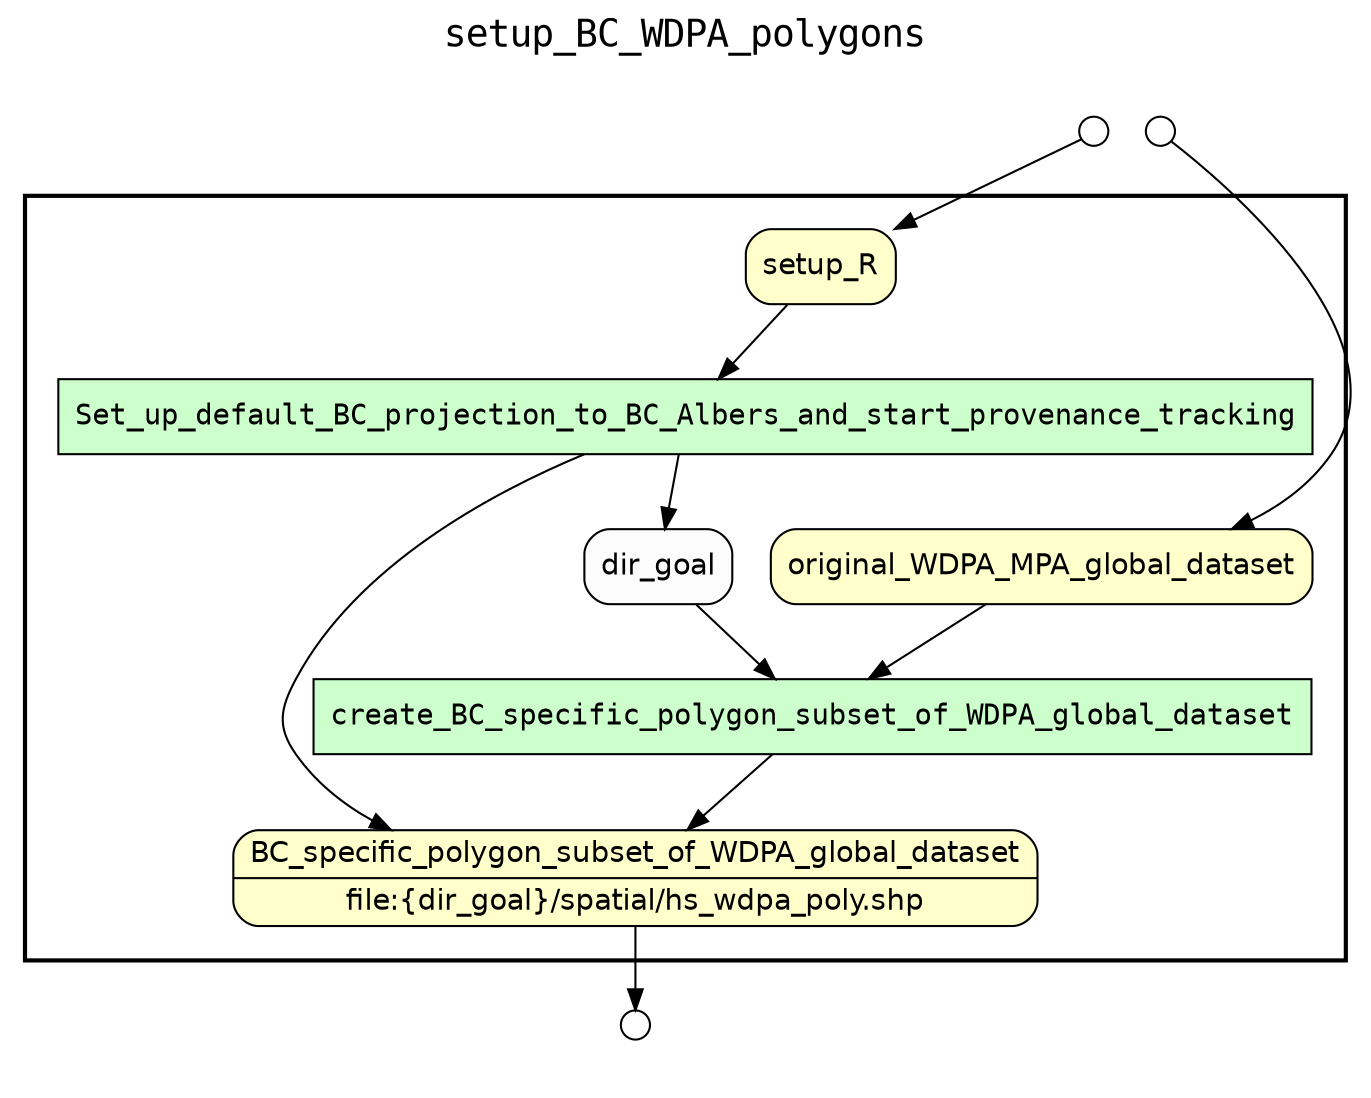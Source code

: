 digraph Workflow {
rankdir=TB
fontname=Courier; fontsize=18; labelloc=t
label=setup_BC_WDPA_polygons
subgraph cluster_workflow_box_outer { label=""; color=black; penwidth=2
subgraph cluster_workflow_box_inner { label=""; color=white
node[shape=box style=filled fillcolor="#CCFFCC" peripheries=1 fontname=Courier]
Set_up_default_BC_projection_to_BC_Albers_and_start_provenance_tracking
create_BC_specific_polygon_subset_of_WDPA_global_dataset
node[shape=box style="rounded,filled" fillcolor="#FFFFCC" peripheries=1 fontname=Helvetica]
BC_specific_polygon_subset_of_WDPA_global_dataset [shape=record rankdir=LR label="{<f0> BC_specific_polygon_subset_of_WDPA_global_dataset |<f1> file\:\{dir_goal\}/spatial/hs_wdpa_poly.shp}"];
setup_R
original_WDPA_MPA_global_dataset
node[shape=box style="rounded,filled" fillcolor="#FCFCFC" peripheries=1 fontname=Helvetica]
dir_goal
Set_up_default_BC_projection_to_BC_Albers_and_start_provenance_tracking -> dir_goal
Set_up_default_BC_projection_to_BC_Albers_and_start_provenance_tracking -> BC_specific_polygon_subset_of_WDPA_global_dataset
setup_R -> Set_up_default_BC_projection_to_BC_Albers_and_start_provenance_tracking
create_BC_specific_polygon_subset_of_WDPA_global_dataset -> BC_specific_polygon_subset_of_WDPA_global_dataset
original_WDPA_MPA_global_dataset -> create_BC_specific_polygon_subset_of_WDPA_global_dataset
dir_goal -> create_BC_specific_polygon_subset_of_WDPA_global_dataset
}}
subgraph cluster_input_ports_group_outer { label=""; color=white
subgraph cluster_input_ports_group_inner { label=""; color=white
node[shape=circle style="rounded,filled" fillcolor="#FFFFFF" peripheries=1 fontname=Helvetica width=0.2]
setup_R_input_port [label=""]
original_WDPA_MPA_global_dataset_input_port [label=""]
}}
subgraph cluster_output_ports_group_outer { label=""; color=white
subgraph cluster_output_ports_group_inner { label=""; color=white
node[shape=circle style="rounded,filled" fillcolor="#FFFFFF" peripheries=1 fontname=Helvetica width=0.2]
BC_specific_polygon_subset_of_WDPA_global_dataset_output_port [label=""]
}}
setup_R_input_port -> setup_R
original_WDPA_MPA_global_dataset_input_port -> original_WDPA_MPA_global_dataset
BC_specific_polygon_subset_of_WDPA_global_dataset -> BC_specific_polygon_subset_of_WDPA_global_dataset_output_port
}
